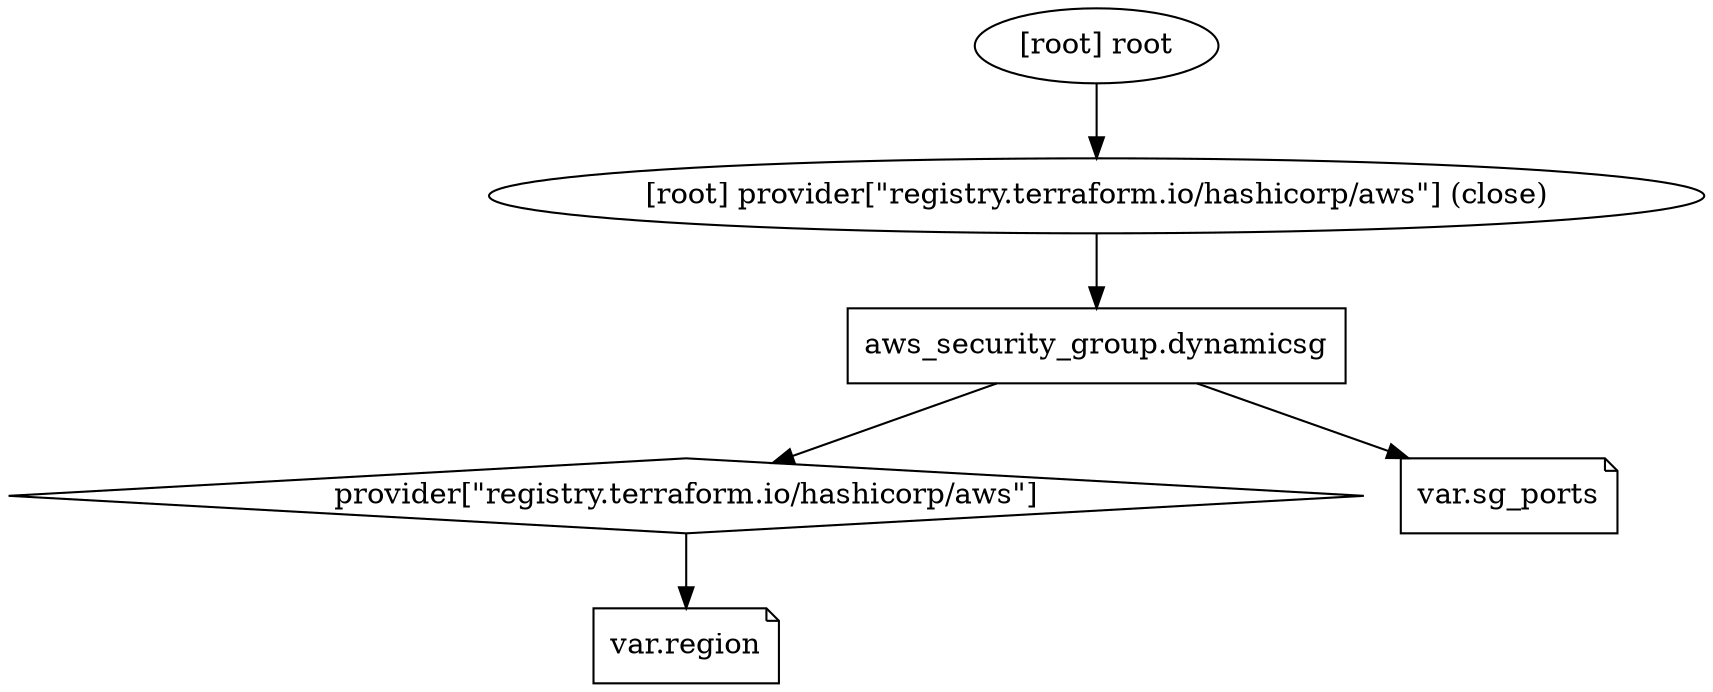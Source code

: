 digraph {
	compound = "true"
	newrank = "true"
	subgraph "root" {
		"[root] aws_security_group.dynamicsg (expand)" [label = "aws_security_group.dynamicsg", shape = "box"]
		"[root] provider[\"registry.terraform.io/hashicorp/aws\"]" [label = "provider[\"registry.terraform.io/hashicorp/aws\"]", shape = "diamond"]
		"[root] var.region" [label = "var.region", shape = "note"]
		"[root] var.sg_ports" [label = "var.sg_ports", shape = "note"]
		"[root] aws_security_group.dynamicsg (expand)" -> "[root] provider[\"registry.terraform.io/hashicorp/aws\"]"
		"[root] aws_security_group.dynamicsg (expand)" -> "[root] var.sg_ports"
		"[root] provider[\"registry.terraform.io/hashicorp/aws\"] (close)" -> "[root] aws_security_group.dynamicsg (expand)"
		"[root] provider[\"registry.terraform.io/hashicorp/aws\"]" -> "[root] var.region"
		"[root] root" -> "[root] provider[\"registry.terraform.io/hashicorp/aws\"] (close)"
	}
}

